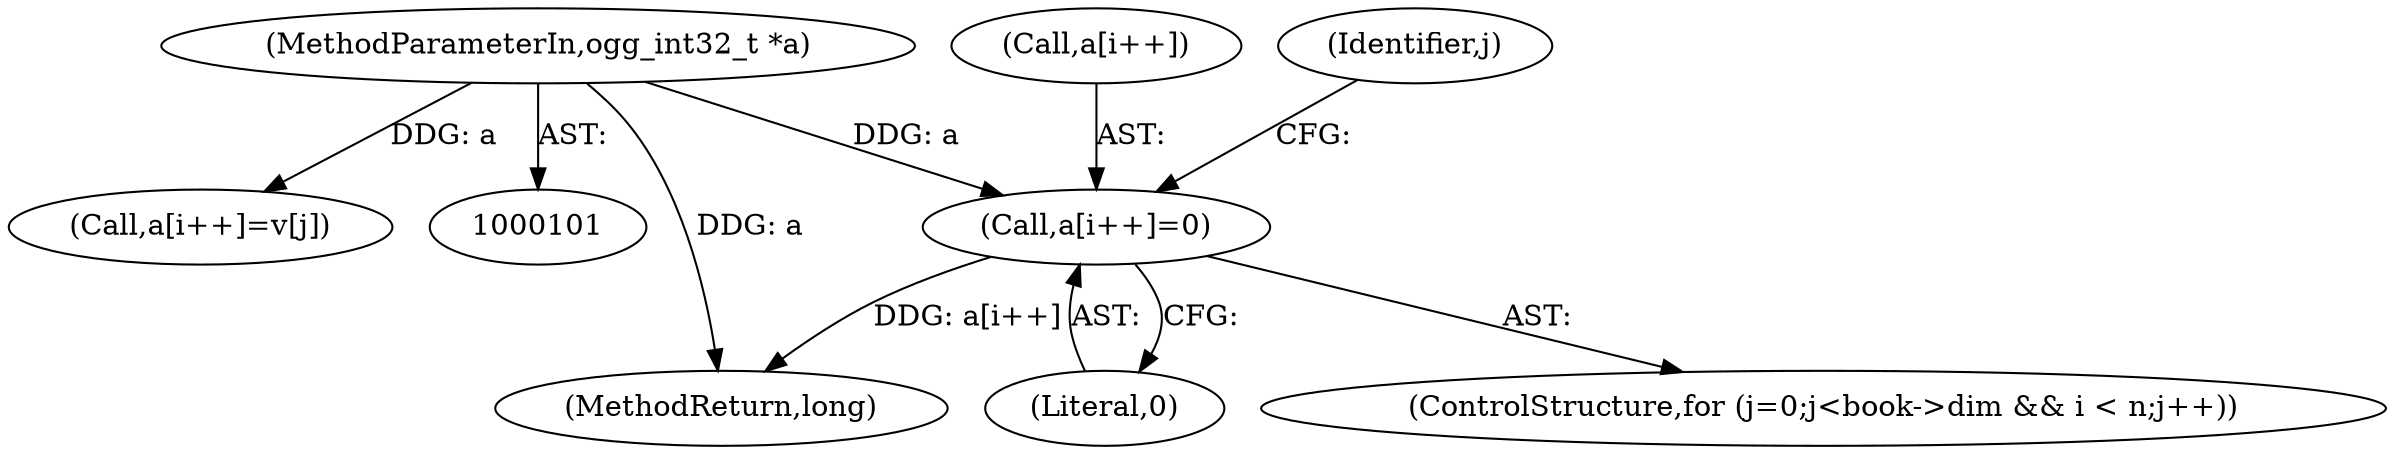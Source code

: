 digraph "0_Android_eeb4e45d5683f88488c083ecf142dc89bc3f0b47_5@array" {
"1000196" [label="(Call,a[i++]=0)"];
"1000103" [label="(MethodParameterIn,ogg_int32_t *a)"];
"1000201" [label="(Literal,0)"];
"1000197" [label="(Call,a[i++])"];
"1000204" [label="(MethodReturn,long)"];
"1000196" [label="(Call,a[i++]=0)"];
"1000103" [label="(MethodParameterIn,ogg_int32_t *a)"];
"1000161" [label="(Call,a[i++]=v[j])"];
"1000181" [label="(ControlStructure,for (j=0;j<book->dim && i < n;j++))"];
"1000195" [label="(Identifier,j)"];
"1000196" -> "1000181"  [label="AST: "];
"1000196" -> "1000201"  [label="CFG: "];
"1000197" -> "1000196"  [label="AST: "];
"1000201" -> "1000196"  [label="AST: "];
"1000195" -> "1000196"  [label="CFG: "];
"1000196" -> "1000204"  [label="DDG: a[i++]"];
"1000103" -> "1000196"  [label="DDG: a"];
"1000103" -> "1000101"  [label="AST: "];
"1000103" -> "1000204"  [label="DDG: a"];
"1000103" -> "1000161"  [label="DDG: a"];
}
